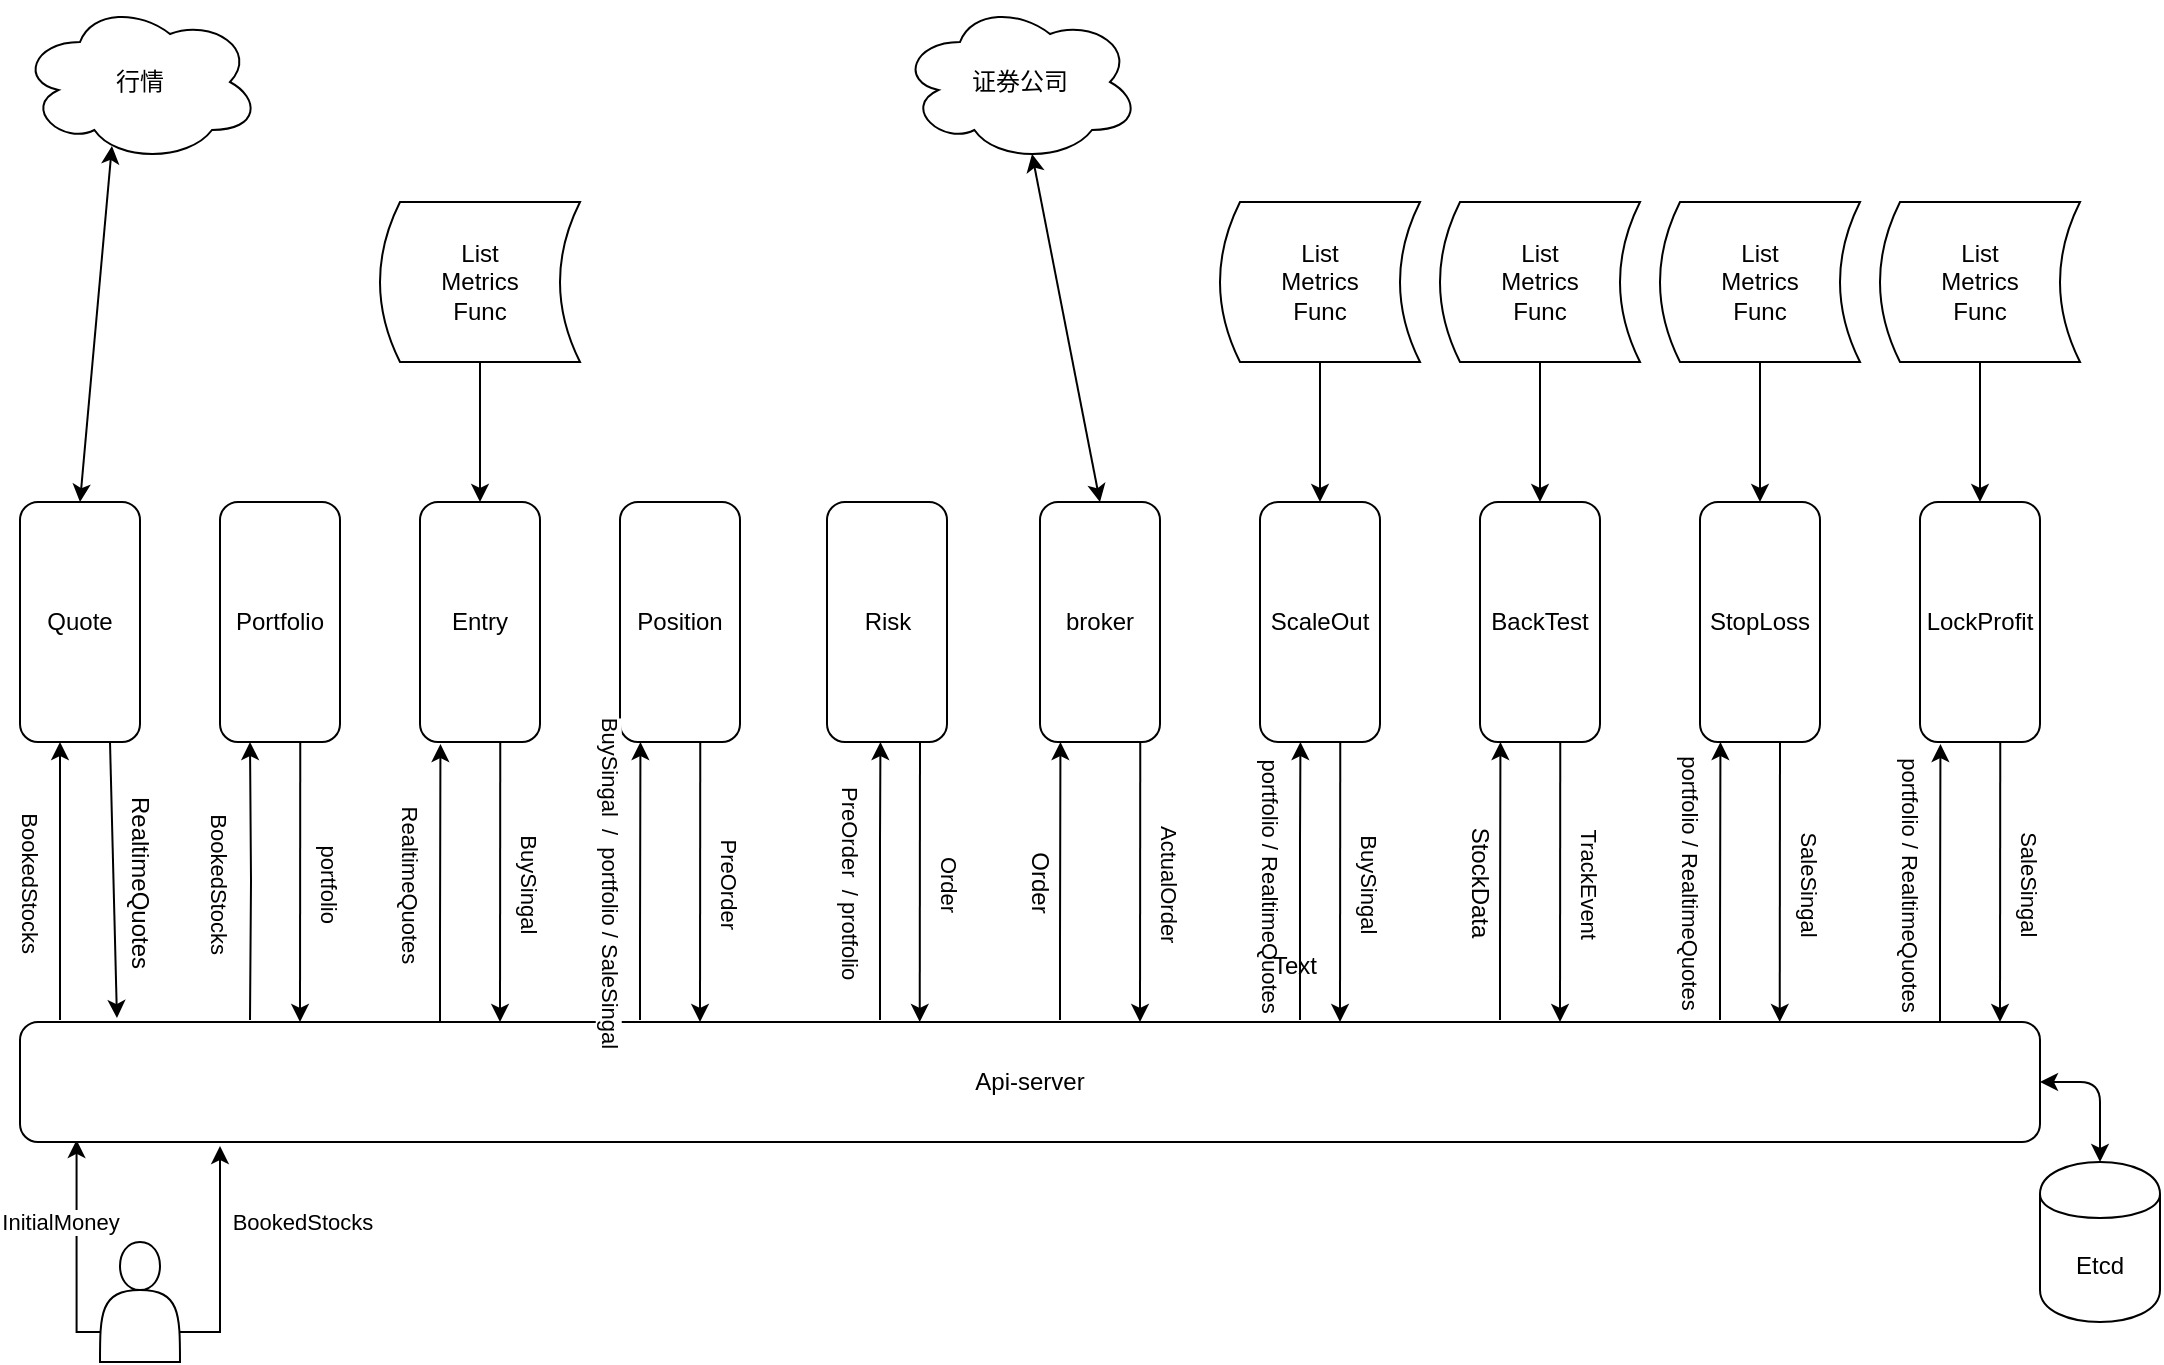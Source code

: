 <mxfile version="13.1.3">
    <diagram id="6hGFLwfOUW9BJ-s0fimq" name="Page-1">
        <mxGraphModel dx="1126" dy="478" grid="1" gridSize="10" guides="1" tooltips="1" connect="1" arrows="1" fold="1" page="1" pageScale="1" pageWidth="1169" pageHeight="1654" math="0" shadow="0">
            <root>
                <mxCell id="0"/>
                <mxCell id="1" parent="0"/>
                <mxCell id="2" value="Portfolio" style="rounded=1;whiteSpace=wrap;html=1;direction=south;" parent="1" vertex="1">
                    <mxGeometry x="110" y="500" width="60" height="120" as="geometry"/>
                </mxCell>
                <mxCell id="3" value="Entry" style="rounded=1;whiteSpace=wrap;html=1;direction=south;" parent="1" vertex="1">
                    <mxGeometry x="210" y="500" width="60" height="120" as="geometry"/>
                </mxCell>
                <mxCell id="5" value="Etcd" style="shape=cylinder;whiteSpace=wrap;html=1;boundedLbl=1;backgroundOutline=1;" parent="1" vertex="1">
                    <mxGeometry x="1020" y="830" width="60" height="80" as="geometry"/>
                </mxCell>
                <mxCell id="53" style="edgeStyle=orthogonalEdgeStyle;rounded=0;orthogonalLoop=1;jettySize=auto;html=1;exitX=0;exitY=0.75;exitDx=0;exitDy=0;" parent="1" source="12" edge="1">
                    <mxGeometry relative="1" as="geometry">
                        <Array as="points">
                            <mxPoint x="110" y="915"/>
                            <mxPoint x="110" y="822"/>
                        </Array>
                        <mxPoint x="110" y="822" as="targetPoint"/>
                    </mxGeometry>
                </mxCell>
                <mxCell id="54" value="BookedStocks" style="edgeLabel;html=1;align=center;verticalAlign=middle;resizable=0;points=[];" parent="53" vertex="1" connectable="0">
                    <mxGeometry x="0.22" y="-4" relative="1" as="geometry">
                        <mxPoint x="37" y="-22" as="offset"/>
                    </mxGeometry>
                </mxCell>
                <mxCell id="55" style="edgeStyle=orthogonalEdgeStyle;rounded=0;orthogonalLoop=1;jettySize=auto;html=1;exitX=1;exitY=0.75;exitDx=0;exitDy=0;entryX=0.028;entryY=0.983;entryDx=0;entryDy=0;entryPerimeter=0;" parent="1" source="12" target="19" edge="1">
                    <mxGeometry relative="1" as="geometry">
                        <Array as="points">
                            <mxPoint x="38" y="915"/>
                        </Array>
                    </mxGeometry>
                </mxCell>
                <mxCell id="56" value="InitialMoney" style="edgeLabel;html=1;align=center;verticalAlign=middle;resizable=0;points=[];" parent="55" vertex="1" connectable="0">
                    <mxGeometry x="-0.047" y="-4" relative="1" as="geometry">
                        <mxPoint x="-12.3" y="-36.7" as="offset"/>
                    </mxGeometry>
                </mxCell>
                <mxCell id="12" value="" style="shape=actor;whiteSpace=wrap;html=1;" parent="1" vertex="1">
                    <mxGeometry x="50" y="870" width="40" height="60" as="geometry"/>
                </mxCell>
                <mxCell id="44" style="edgeStyle=orthogonalEdgeStyle;rounded=0;orthogonalLoop=1;jettySize=auto;html=1;entryX=1;entryY=0.75;entryDx=0;entryDy=0;" parent="1" target="2" edge="1">
                    <mxGeometry relative="1" as="geometry">
                        <mxPoint x="125" y="759" as="sourcePoint"/>
                    </mxGeometry>
                </mxCell>
                <mxCell id="45" value="BookedStocks" style="edgeLabel;html=1;align=center;verticalAlign=middle;resizable=0;points=[];rotation=90;" parent="44" vertex="1" connectable="0">
                    <mxGeometry x="0.019" y="-1" relative="1" as="geometry">
                        <mxPoint x="-16" y="1.82" as="offset"/>
                    </mxGeometry>
                </mxCell>
                <mxCell id="19" value="Api-server" style="rounded=1;whiteSpace=wrap;html=1;" parent="1" vertex="1">
                    <mxGeometry x="10" y="760" width="1010" height="60" as="geometry"/>
                </mxCell>
                <mxCell id="27" value="" style="endArrow=classic;startArrow=classic;html=1;entryX=0.5;entryY=0;entryDx=0;entryDy=0;exitX=1;exitY=0.5;exitDx=0;exitDy=0;" parent="1" source="19" target="5" edge="1">
                    <mxGeometry width="50" height="50" relative="1" as="geometry">
                        <mxPoint x="490" y="260" as="sourcePoint"/>
                        <mxPoint x="540" y="210" as="targetPoint"/>
                        <Array as="points">
                            <mxPoint x="1050" y="790"/>
                        </Array>
                    </mxGeometry>
                </mxCell>
                <mxCell id="31" value="Position" style="rounded=1;whiteSpace=wrap;html=1;direction=south;" parent="1" vertex="1">
                    <mxGeometry x="310" y="500" width="60" height="120" as="geometry"/>
                </mxCell>
                <mxCell id="34" value="Risk" style="rounded=1;whiteSpace=wrap;html=1;direction=south;" parent="1" vertex="1">
                    <mxGeometry x="413.5" y="500" width="60" height="120" as="geometry"/>
                </mxCell>
                <mxCell id="36" value="" style="endArrow=classic;html=1;exitX=1;exitY=0.25;exitDx=0;exitDy=0;entryX=0.048;entryY=-0.033;entryDx=0;entryDy=0;entryPerimeter=0;" parent="1" source="128" target="19" edge="1">
                    <mxGeometry width="50" height="50" relative="1" as="geometry">
                        <mxPoint x="370" y="360" as="sourcePoint"/>
                        <mxPoint x="158" y="750" as="targetPoint"/>
                    </mxGeometry>
                </mxCell>
                <mxCell id="47" style="edgeStyle=orthogonalEdgeStyle;rounded=0;orthogonalLoop=1;jettySize=auto;html=1;exitX=0.042;exitY=-0.017;exitDx=0;exitDy=0;entryX=1;entryY=0.75;entryDx=0;entryDy=0;exitPerimeter=0;" parent="1" edge="1">
                    <mxGeometry relative="1" as="geometry">
                        <mxPoint x="220.0" y="759.98" as="sourcePoint"/>
                        <mxPoint x="220.22" y="621" as="targetPoint"/>
                        <Array as="points">
                            <mxPoint x="220" y="720"/>
                            <mxPoint x="220" y="720"/>
                        </Array>
                    </mxGeometry>
                </mxCell>
                <mxCell id="48" value="RealtimeQuotes" style="edgeLabel;html=1;align=center;verticalAlign=middle;resizable=0;points=[];rotation=90;" parent="47" vertex="1" connectable="0">
                    <mxGeometry x="0.019" y="-1" relative="1" as="geometry">
                        <mxPoint x="-16" y="1.82" as="offset"/>
                    </mxGeometry>
                </mxCell>
                <mxCell id="49" value="" style="endArrow=classic;html=1;exitX=1;exitY=0.25;exitDx=0;exitDy=0;entryX=0.093;entryY=0;entryDx=0;entryDy=0;entryPerimeter=0;" parent="1" edge="1">
                    <mxGeometry width="50" height="50" relative="1" as="geometry">
                        <mxPoint x="250.13" y="620" as="sourcePoint"/>
                        <mxPoint x="250.0" y="760" as="targetPoint"/>
                    </mxGeometry>
                </mxCell>
                <mxCell id="50" value="BuySingal " style="edgeLabel;html=1;align=center;verticalAlign=middle;resizable=0;points=[];rotation=90;" parent="49" vertex="1" connectable="0">
                    <mxGeometry x="-0.182" y="1" relative="1" as="geometry">
                        <mxPoint x="14.05" y="13" as="offset"/>
                    </mxGeometry>
                </mxCell>
                <mxCell id="51" style="edgeStyle=orthogonalEdgeStyle;rounded=0;orthogonalLoop=1;jettySize=auto;html=1;exitX=0.042;exitY=-0.017;exitDx=0;exitDy=0;entryX=1;entryY=0.75;entryDx=0;entryDy=0;exitPerimeter=0;" parent="1" edge="1">
                    <mxGeometry relative="1" as="geometry">
                        <mxPoint x="320" y="758.98" as="sourcePoint"/>
                        <mxPoint x="320.22" y="620" as="targetPoint"/>
                        <Array as="points">
                            <mxPoint x="320" y="719"/>
                            <mxPoint x="320" y="719"/>
                        </Array>
                    </mxGeometry>
                </mxCell>
                <mxCell id="52" value="BuySingal&amp;nbsp; /&amp;nbsp; portfolio / SaleSingal" style="edgeLabel;html=1;align=center;verticalAlign=middle;resizable=0;points=[];rotation=90;" parent="51" vertex="1" connectable="0">
                    <mxGeometry x="0.019" y="-1" relative="1" as="geometry">
                        <mxPoint x="-16" y="1.82" as="offset"/>
                    </mxGeometry>
                </mxCell>
                <mxCell id="59" value="" style="endArrow=classic;html=1;exitX=1;exitY=0.25;exitDx=0;exitDy=0;entryX=0.093;entryY=0;entryDx=0;entryDy=0;entryPerimeter=0;" parent="1" edge="1">
                    <mxGeometry width="50" height="50" relative="1" as="geometry">
                        <mxPoint x="350.13" y="620" as="sourcePoint"/>
                        <mxPoint x="350.0" y="760" as="targetPoint"/>
                    </mxGeometry>
                </mxCell>
                <mxCell id="60" value="PreOrder" style="edgeLabel;html=1;align=center;verticalAlign=middle;resizable=0;points=[];rotation=90;" parent="59" vertex="1" connectable="0">
                    <mxGeometry x="-0.182" y="1" relative="1" as="geometry">
                        <mxPoint x="14.05" y="13" as="offset"/>
                    </mxGeometry>
                </mxCell>
                <mxCell id="61" style="edgeStyle=orthogonalEdgeStyle;rounded=0;orthogonalLoop=1;jettySize=auto;html=1;exitX=0.042;exitY=-0.017;exitDx=0;exitDy=0;entryX=1;entryY=0.75;entryDx=0;entryDy=0;exitPerimeter=0;" parent="1" edge="1">
                    <mxGeometry relative="1" as="geometry">
                        <mxPoint x="440" y="758.98" as="sourcePoint"/>
                        <mxPoint x="440.22" y="620" as="targetPoint"/>
                        <Array as="points">
                            <mxPoint x="440" y="670"/>
                            <mxPoint x="440" y="670"/>
                        </Array>
                    </mxGeometry>
                </mxCell>
                <mxCell id="62" value="PreOrder&amp;nbsp; / protfolio" style="edgeLabel;html=1;align=center;verticalAlign=middle;resizable=0;points=[];rotation=90;" parent="61" vertex="1" connectable="0">
                    <mxGeometry x="0.019" y="-1" relative="1" as="geometry">
                        <mxPoint x="-16" y="1.82" as="offset"/>
                    </mxGeometry>
                </mxCell>
                <mxCell id="63" value="" style="endArrow=classic;html=1;exitX=1;exitY=0.25;exitDx=0;exitDy=0;entryX=0.093;entryY=0;entryDx=0;entryDy=0;entryPerimeter=0;" parent="1" edge="1">
                    <mxGeometry width="50" height="50" relative="1" as="geometry">
                        <mxPoint x="460" y="620" as="sourcePoint"/>
                        <mxPoint x="459.87" y="760" as="targetPoint"/>
                    </mxGeometry>
                </mxCell>
                <mxCell id="64" value="Order" style="edgeLabel;html=1;align=center;verticalAlign=middle;resizable=0;points=[];rotation=90;" parent="63" vertex="1" connectable="0">
                    <mxGeometry x="-0.182" y="1" relative="1" as="geometry">
                        <mxPoint x="14.05" y="13" as="offset"/>
                    </mxGeometry>
                </mxCell>
                <mxCell id="65" value="broker" style="rounded=1;whiteSpace=wrap;html=1;direction=south;" parent="1" vertex="1">
                    <mxGeometry x="520" y="500" width="60" height="120" as="geometry"/>
                </mxCell>
                <mxCell id="68" style="edgeStyle=orthogonalEdgeStyle;rounded=0;orthogonalLoop=1;jettySize=auto;html=1;exitX=0.042;exitY=-0.017;exitDx=0;exitDy=0;entryX=1;entryY=0.75;entryDx=0;entryDy=0;exitPerimeter=0;" parent="1" edge="1">
                    <mxGeometry relative="1" as="geometry">
                        <mxPoint x="530" y="758.98" as="sourcePoint"/>
                        <mxPoint x="530.22" y="620" as="targetPoint"/>
                        <Array as="points">
                            <mxPoint x="530" y="719"/>
                            <mxPoint x="530" y="719"/>
                        </Array>
                    </mxGeometry>
                </mxCell>
                <mxCell id="70" value="Order" style="text;html=1;align=center;verticalAlign=middle;resizable=0;points=[];autosize=1;rotation=90;" parent="1" vertex="1">
                    <mxGeometry x="495" y="680" width="50" height="20" as="geometry"/>
                </mxCell>
                <mxCell id="71" value="证券公司" style="ellipse;shape=cloud;whiteSpace=wrap;html=1;" parent="1" vertex="1">
                    <mxGeometry x="450" y="250" width="120" height="80" as="geometry"/>
                </mxCell>
                <mxCell id="73" value="" style="endArrow=classic;html=1;exitX=1;exitY=0.25;exitDx=0;exitDy=0;entryX=0.093;entryY=0;entryDx=0;entryDy=0;entryPerimeter=0;" parent="1" edge="1">
                    <mxGeometry width="50" height="50" relative="1" as="geometry">
                        <mxPoint x="570.13" y="620" as="sourcePoint"/>
                        <mxPoint x="570.0" y="760" as="targetPoint"/>
                    </mxGeometry>
                </mxCell>
                <mxCell id="74" value="ActualOrder" style="edgeLabel;html=1;align=center;verticalAlign=middle;resizable=0;points=[];rotation=90;" parent="73" vertex="1" connectable="0">
                    <mxGeometry x="-0.182" y="1" relative="1" as="geometry">
                        <mxPoint x="14.05" y="13" as="offset"/>
                    </mxGeometry>
                </mxCell>
                <mxCell id="76" value="LockProfit" style="rounded=1;whiteSpace=wrap;html=1;direction=south;" parent="1" vertex="1">
                    <mxGeometry x="960" y="500" width="60" height="120" as="geometry"/>
                </mxCell>
                <mxCell id="77" value="BackTest" style="rounded=1;whiteSpace=wrap;html=1;direction=south;" parent="1" vertex="1">
                    <mxGeometry x="740" y="500" width="60" height="120" as="geometry"/>
                </mxCell>
                <mxCell id="80" value="StopLoss" style="rounded=1;whiteSpace=wrap;html=1;direction=south;" parent="1" vertex="1">
                    <mxGeometry x="850" y="500" width="60" height="120" as="geometry"/>
                </mxCell>
                <mxCell id="81" value="ScaleOut" style="rounded=1;whiteSpace=wrap;html=1;direction=south;" parent="1" vertex="1">
                    <mxGeometry x="630" y="500" width="60" height="120" as="geometry"/>
                </mxCell>
                <mxCell id="82" style="edgeStyle=orthogonalEdgeStyle;rounded=0;orthogonalLoop=1;jettySize=auto;html=1;exitX=0.042;exitY=-0.017;exitDx=0;exitDy=0;entryX=1;entryY=0.75;entryDx=0;entryDy=0;exitPerimeter=0;" parent="1" edge="1">
                    <mxGeometry relative="1" as="geometry">
                        <mxPoint x="650" y="758.98" as="sourcePoint"/>
                        <mxPoint x="650.22" y="620" as="targetPoint"/>
                        <Array as="points">
                            <mxPoint x="650" y="670"/>
                            <mxPoint x="650" y="670"/>
                        </Array>
                    </mxGeometry>
                </mxCell>
                <mxCell id="83" value="&amp;nbsp;portfolio / RealtimeQuotes" style="edgeLabel;html=1;align=center;verticalAlign=middle;resizable=0;points=[];rotation=90;" parent="82" vertex="1" connectable="0">
                    <mxGeometry x="0.019" y="-1" relative="1" as="geometry">
                        <mxPoint x="-16" y="1.82" as="offset"/>
                    </mxGeometry>
                </mxCell>
                <mxCell id="84" value="" style="endArrow=classic;html=1;exitX=1;exitY=0.25;exitDx=0;exitDy=0;entryX=0.093;entryY=0;entryDx=0;entryDy=0;entryPerimeter=0;" parent="1" edge="1">
                    <mxGeometry width="50" height="50" relative="1" as="geometry">
                        <mxPoint x="670.13" y="620" as="sourcePoint"/>
                        <mxPoint x="670.0" y="760" as="targetPoint"/>
                    </mxGeometry>
                </mxCell>
                <mxCell id="85" value="BuySingal" style="edgeLabel;html=1;align=center;verticalAlign=middle;resizable=0;points=[];rotation=90;" parent="84" vertex="1" connectable="0">
                    <mxGeometry x="-0.182" y="1" relative="1" as="geometry">
                        <mxPoint x="14.05" y="13" as="offset"/>
                    </mxGeometry>
                </mxCell>
                <mxCell id="89" style="edgeStyle=orthogonalEdgeStyle;rounded=0;orthogonalLoop=1;jettySize=auto;html=1;exitX=0.042;exitY=-0.017;exitDx=0;exitDy=0;entryX=1;entryY=0.75;entryDx=0;entryDy=0;exitPerimeter=0;" parent="1" edge="1">
                    <mxGeometry relative="1" as="geometry">
                        <mxPoint x="750" y="758.98" as="sourcePoint"/>
                        <mxPoint x="750.22" y="620" as="targetPoint"/>
                        <Array as="points">
                            <mxPoint x="750" y="719"/>
                            <mxPoint x="750" y="719"/>
                        </Array>
                    </mxGeometry>
                </mxCell>
                <mxCell id="90" value="StockData" style="text;html=1;align=center;verticalAlign=middle;resizable=0;points=[];autosize=1;rotation=90;" parent="1" vertex="1">
                    <mxGeometry x="705" y="680" width="70" height="20" as="geometry"/>
                </mxCell>
                <mxCell id="94" value="" style="endArrow=classic;html=1;exitX=1;exitY=0.25;exitDx=0;exitDy=0;entryX=0.093;entryY=0;entryDx=0;entryDy=0;entryPerimeter=0;" parent="1" edge="1">
                    <mxGeometry width="50" height="50" relative="1" as="geometry">
                        <mxPoint x="780.13" y="620" as="sourcePoint"/>
                        <mxPoint x="780.0" y="760" as="targetPoint"/>
                    </mxGeometry>
                </mxCell>
                <mxCell id="95" value="TrackEvent" style="edgeLabel;html=1;align=center;verticalAlign=middle;resizable=0;points=[];rotation=90;" parent="94" vertex="1" connectable="0">
                    <mxGeometry x="-0.182" y="1" relative="1" as="geometry">
                        <mxPoint x="14.05" y="13" as="offset"/>
                    </mxGeometry>
                </mxCell>
                <mxCell id="99" style="edgeStyle=orthogonalEdgeStyle;rounded=0;orthogonalLoop=1;jettySize=auto;html=1;exitX=0.042;exitY=-0.017;exitDx=0;exitDy=0;entryX=1;entryY=0.75;entryDx=0;entryDy=0;exitPerimeter=0;" parent="1" edge="1">
                    <mxGeometry relative="1" as="geometry">
                        <mxPoint x="860" y="758.98" as="sourcePoint"/>
                        <mxPoint x="860.22" y="620" as="targetPoint"/>
                        <Array as="points">
                            <mxPoint x="860" y="719"/>
                            <mxPoint x="860" y="719"/>
                        </Array>
                    </mxGeometry>
                </mxCell>
                <mxCell id="100" value="portfolio / RealtimeQuotes" style="edgeLabel;html=1;align=center;verticalAlign=middle;resizable=0;points=[];rotation=90;" parent="99" vertex="1" connectable="0">
                    <mxGeometry x="0.019" y="-1" relative="1" as="geometry">
                        <mxPoint x="-16" y="1.82" as="offset"/>
                    </mxGeometry>
                </mxCell>
                <mxCell id="103" value="" style="endArrow=classic;html=1;exitX=1;exitY=0.25;exitDx=0;exitDy=0;entryX=0.093;entryY=0;entryDx=0;entryDy=0;entryPerimeter=0;" parent="1" edge="1">
                    <mxGeometry width="50" height="50" relative="1" as="geometry">
                        <mxPoint x="890" y="620" as="sourcePoint"/>
                        <mxPoint x="889.87" y="760" as="targetPoint"/>
                    </mxGeometry>
                </mxCell>
                <mxCell id="104" value="SaleSingal" style="edgeLabel;html=1;align=center;verticalAlign=middle;resizable=0;points=[];rotation=90;" parent="103" vertex="1" connectable="0">
                    <mxGeometry x="-0.182" y="1" relative="1" as="geometry">
                        <mxPoint x="14.05" y="13" as="offset"/>
                    </mxGeometry>
                </mxCell>
                <mxCell id="105" style="edgeStyle=orthogonalEdgeStyle;rounded=0;orthogonalLoop=1;jettySize=auto;html=1;exitX=0.042;exitY=-0.017;exitDx=0;exitDy=0;entryX=1;entryY=0.75;entryDx=0;entryDy=0;exitPerimeter=0;" parent="1" edge="1">
                    <mxGeometry relative="1" as="geometry">
                        <mxPoint x="970" y="760" as="sourcePoint"/>
                        <mxPoint x="970.22" y="621.02" as="targetPoint"/>
                        <Array as="points">
                            <mxPoint x="970" y="720.02"/>
                            <mxPoint x="970" y="720.02"/>
                        </Array>
                    </mxGeometry>
                </mxCell>
                <mxCell id="106" value="portfolio / RealtimeQuotes" style="edgeLabel;html=1;align=center;verticalAlign=middle;resizable=0;points=[];rotation=90;" parent="105" vertex="1" connectable="0">
                    <mxGeometry x="0.019" y="-1" relative="1" as="geometry">
                        <mxPoint x="-16" y="1.82" as="offset"/>
                    </mxGeometry>
                </mxCell>
                <mxCell id="107" value="" style="endArrow=classic;html=1;exitX=1;exitY=0.25;exitDx=0;exitDy=0;entryX=0.093;entryY=0;entryDx=0;entryDy=0;entryPerimeter=0;" parent="1" edge="1">
                    <mxGeometry width="50" height="50" relative="1" as="geometry">
                        <mxPoint x="1000.13" y="620" as="sourcePoint"/>
                        <mxPoint x="1000.0" y="760" as="targetPoint"/>
                    </mxGeometry>
                </mxCell>
                <mxCell id="108" value="SaleSingal" style="edgeLabel;html=1;align=center;verticalAlign=middle;resizable=0;points=[];rotation=90;" parent="107" vertex="1" connectable="0">
                    <mxGeometry x="-0.182" y="1" relative="1" as="geometry">
                        <mxPoint x="14.05" y="13" as="offset"/>
                    </mxGeometry>
                </mxCell>
                <mxCell id="109" value="行情" style="ellipse;shape=cloud;whiteSpace=wrap;html=1;" parent="1" vertex="1">
                    <mxGeometry x="10" y="250" width="120" height="80" as="geometry"/>
                </mxCell>
                <mxCell id="110" value="" style="endArrow=classic;startArrow=classic;html=1;entryX=0.383;entryY=0.9;entryDx=0;entryDy=0;entryPerimeter=0;exitX=0;exitY=0.5;exitDx=0;exitDy=0;" parent="1" source="128" target="109" edge="1">
                    <mxGeometry width="50" height="50" relative="1" as="geometry">
                        <mxPoint x="135" y="500" as="sourcePoint"/>
                        <mxPoint x="185" y="450" as="targetPoint"/>
                    </mxGeometry>
                </mxCell>
                <mxCell id="111" value="" style="endArrow=classic;startArrow=classic;html=1;entryX=0.55;entryY=0.95;entryDx=0;entryDy=0;entryPerimeter=0;exitX=0;exitY=0.5;exitDx=0;exitDy=0;" parent="1" source="65" target="71" edge="1">
                    <mxGeometry width="50" height="50" relative="1" as="geometry">
                        <mxPoint x="430" y="520" as="sourcePoint"/>
                        <mxPoint x="480" y="470" as="targetPoint"/>
                    </mxGeometry>
                </mxCell>
                <mxCell id="117" style="edgeStyle=orthogonalEdgeStyle;rounded=0;orthogonalLoop=1;jettySize=auto;html=1;exitX=0.5;exitY=1;exitDx=0;exitDy=0;entryX=0;entryY=0.5;entryDx=0;entryDy=0;" parent="1" source="116" target="3" edge="1">
                    <mxGeometry relative="1" as="geometry"/>
                </mxCell>
                <mxCell id="116" value="List&lt;br&gt;Metrics&lt;br&gt;Func" style="shape=dataStorage;whiteSpace=wrap;html=1;" parent="1" vertex="1">
                    <mxGeometry x="190" y="350" width="100" height="80" as="geometry"/>
                </mxCell>
                <mxCell id="118" value="List&lt;br&gt;Metrics&lt;br&gt;Func" style="shape=dataStorage;whiteSpace=wrap;html=1;" parent="1" vertex="1">
                    <mxGeometry x="610" y="350" width="100" height="80" as="geometry"/>
                </mxCell>
                <mxCell id="119" style="edgeStyle=orthogonalEdgeStyle;rounded=0;orthogonalLoop=1;jettySize=auto;html=1;exitX=0.5;exitY=1;exitDx=0;exitDy=0;entryX=0;entryY=0.5;entryDx=0;entryDy=0;" parent="1" source="118" target="81" edge="1">
                    <mxGeometry relative="1" as="geometry">
                        <mxPoint x="640" y="460" as="sourcePoint"/>
                        <mxPoint x="640" y="530" as="targetPoint"/>
                    </mxGeometry>
                </mxCell>
                <mxCell id="120" value="List&lt;br&gt;Metrics&lt;br&gt;Func" style="shape=dataStorage;whiteSpace=wrap;html=1;" parent="1" vertex="1">
                    <mxGeometry x="720" y="350" width="100" height="80" as="geometry"/>
                </mxCell>
                <mxCell id="121" style="edgeStyle=orthogonalEdgeStyle;rounded=0;orthogonalLoop=1;jettySize=auto;html=1;exitX=0.5;exitY=1;exitDx=0;exitDy=0;entryX=0;entryY=0.5;entryDx=0;entryDy=0;" parent="1" source="120" target="77" edge="1">
                    <mxGeometry relative="1" as="geometry">
                        <mxPoint x="760" y="460" as="sourcePoint"/>
                        <mxPoint x="760" y="530" as="targetPoint"/>
                    </mxGeometry>
                </mxCell>
                <mxCell id="122" value="List&lt;br&gt;Metrics&lt;br&gt;Func" style="shape=dataStorage;whiteSpace=wrap;html=1;" parent="1" vertex="1">
                    <mxGeometry x="830" y="350" width="100" height="80" as="geometry"/>
                </mxCell>
                <mxCell id="123" style="edgeStyle=orthogonalEdgeStyle;rounded=0;orthogonalLoop=1;jettySize=auto;html=1;exitX=0.5;exitY=1;exitDx=0;exitDy=0;entryX=0;entryY=0.5;entryDx=0;entryDy=0;" parent="1" source="122" target="80" edge="1">
                    <mxGeometry relative="1" as="geometry">
                        <mxPoint x="870" y="450" as="sourcePoint"/>
                        <mxPoint x="870" y="520" as="targetPoint"/>
                    </mxGeometry>
                </mxCell>
                <mxCell id="124" value="List&lt;br&gt;Metrics&lt;br&gt;Func" style="shape=dataStorage;whiteSpace=wrap;html=1;" parent="1" vertex="1">
                    <mxGeometry x="940" y="350" width="100" height="80" as="geometry"/>
                </mxCell>
                <mxCell id="125" style="edgeStyle=orthogonalEdgeStyle;rounded=0;orthogonalLoop=1;jettySize=auto;html=1;exitX=0.5;exitY=1;exitDx=0;exitDy=0;entryX=0;entryY=0.5;entryDx=0;entryDy=0;" parent="1" source="124" target="76" edge="1">
                    <mxGeometry relative="1" as="geometry">
                        <mxPoint x="980" y="440" as="sourcePoint"/>
                        <mxPoint x="980" y="510" as="targetPoint"/>
                    </mxGeometry>
                </mxCell>
                <mxCell id="127" value="Text" style="text;html=1;align=center;verticalAlign=middle;resizable=0;points=[];autosize=1;" parent="1" vertex="1">
                    <mxGeometry x="627" y="722" width="40" height="20" as="geometry"/>
                </mxCell>
                <mxCell id="128" value="Quote" style="rounded=1;whiteSpace=wrap;html=1;direction=south;" vertex="1" parent="1">
                    <mxGeometry x="10" y="500" width="60" height="120" as="geometry"/>
                </mxCell>
                <mxCell id="129" style="edgeStyle=orthogonalEdgeStyle;rounded=0;orthogonalLoop=1;jettySize=auto;html=1;entryX=1;entryY=0.75;entryDx=0;entryDy=0;" edge="1" parent="1">
                    <mxGeometry relative="1" as="geometry">
                        <mxPoint x="30" y="759" as="sourcePoint"/>
                        <mxPoint x="30" y="620" as="targetPoint"/>
                    </mxGeometry>
                </mxCell>
                <mxCell id="130" value="BookedStocks" style="edgeLabel;html=1;align=center;verticalAlign=middle;resizable=0;points=[];rotation=90;" vertex="1" connectable="0" parent="129">
                    <mxGeometry x="0.019" y="-1" relative="1" as="geometry">
                        <mxPoint x="-16" y="1.82" as="offset"/>
                    </mxGeometry>
                </mxCell>
                <mxCell id="131" value="RealtimeQuotes" style="text;html=1;align=center;verticalAlign=middle;resizable=0;points=[];autosize=1;rotation=90;" vertex="1" parent="1">
                    <mxGeometry x="20" y="680" width="100" height="20" as="geometry"/>
                </mxCell>
                <mxCell id="132" value="" style="endArrow=classic;html=1;exitX=1;exitY=0.25;exitDx=0;exitDy=0;entryX=0.093;entryY=0;entryDx=0;entryDy=0;entryPerimeter=0;" edge="1" parent="1">
                    <mxGeometry width="50" height="50" relative="1" as="geometry">
                        <mxPoint x="150.13" y="620" as="sourcePoint"/>
                        <mxPoint x="150.0" y="760" as="targetPoint"/>
                    </mxGeometry>
                </mxCell>
                <mxCell id="133" value="portfolio" style="edgeLabel;html=1;align=center;verticalAlign=middle;resizable=0;points=[];rotation=90;" vertex="1" connectable="0" parent="132">
                    <mxGeometry x="-0.182" y="1" relative="1" as="geometry">
                        <mxPoint x="14.05" y="13" as="offset"/>
                    </mxGeometry>
                </mxCell>
            </root>
        </mxGraphModel>
    </diagram>
</mxfile>